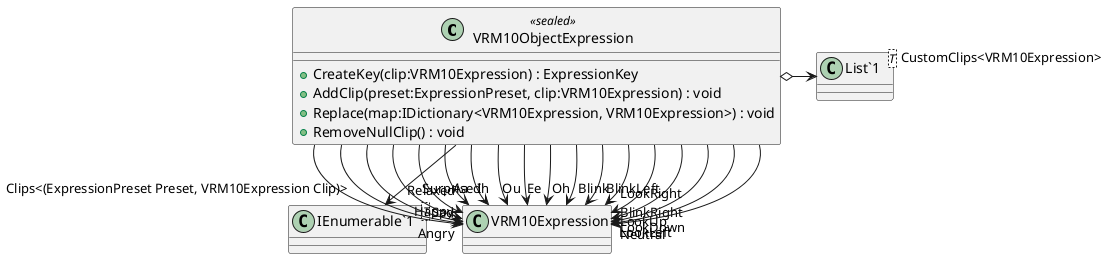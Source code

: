 @startuml
class VRM10ObjectExpression <<sealed>> {
    + CreateKey(clip:VRM10Expression) : ExpressionKey
    + AddClip(preset:ExpressionPreset, clip:VRM10Expression) : void
    + Replace(map:IDictionary<VRM10Expression, VRM10Expression>) : void
    + RemoveNullClip() : void
}
class "List`1"<T> {
}
class "IEnumerable`1"<T> {
}
VRM10ObjectExpression --> "Happy" VRM10Expression
VRM10ObjectExpression --> "Angry" VRM10Expression
VRM10ObjectExpression --> "Sad" VRM10Expression
VRM10ObjectExpression --> "Relaxed" VRM10Expression
VRM10ObjectExpression --> "Surprised" VRM10Expression
VRM10ObjectExpression --> "Aa" VRM10Expression
VRM10ObjectExpression --> "Ih" VRM10Expression
VRM10ObjectExpression --> "Ou" VRM10Expression
VRM10ObjectExpression --> "Ee" VRM10Expression
VRM10ObjectExpression --> "Oh" VRM10Expression
VRM10ObjectExpression --> "Blink" VRM10Expression
VRM10ObjectExpression --> "BlinkLeft" VRM10Expression
VRM10ObjectExpression --> "BlinkRight" VRM10Expression
VRM10ObjectExpression --> "LookUp" VRM10Expression
VRM10ObjectExpression --> "LookDown" VRM10Expression
VRM10ObjectExpression --> "LookLeft" VRM10Expression
VRM10ObjectExpression --> "LookRight" VRM10Expression
VRM10ObjectExpression --> "Neutral" VRM10Expression
VRM10ObjectExpression o-> "CustomClips<VRM10Expression>" "List`1"
VRM10ObjectExpression --> "Clips<(ExpressionPreset Preset, VRM10Expression Clip)>" "IEnumerable`1"
@enduml
